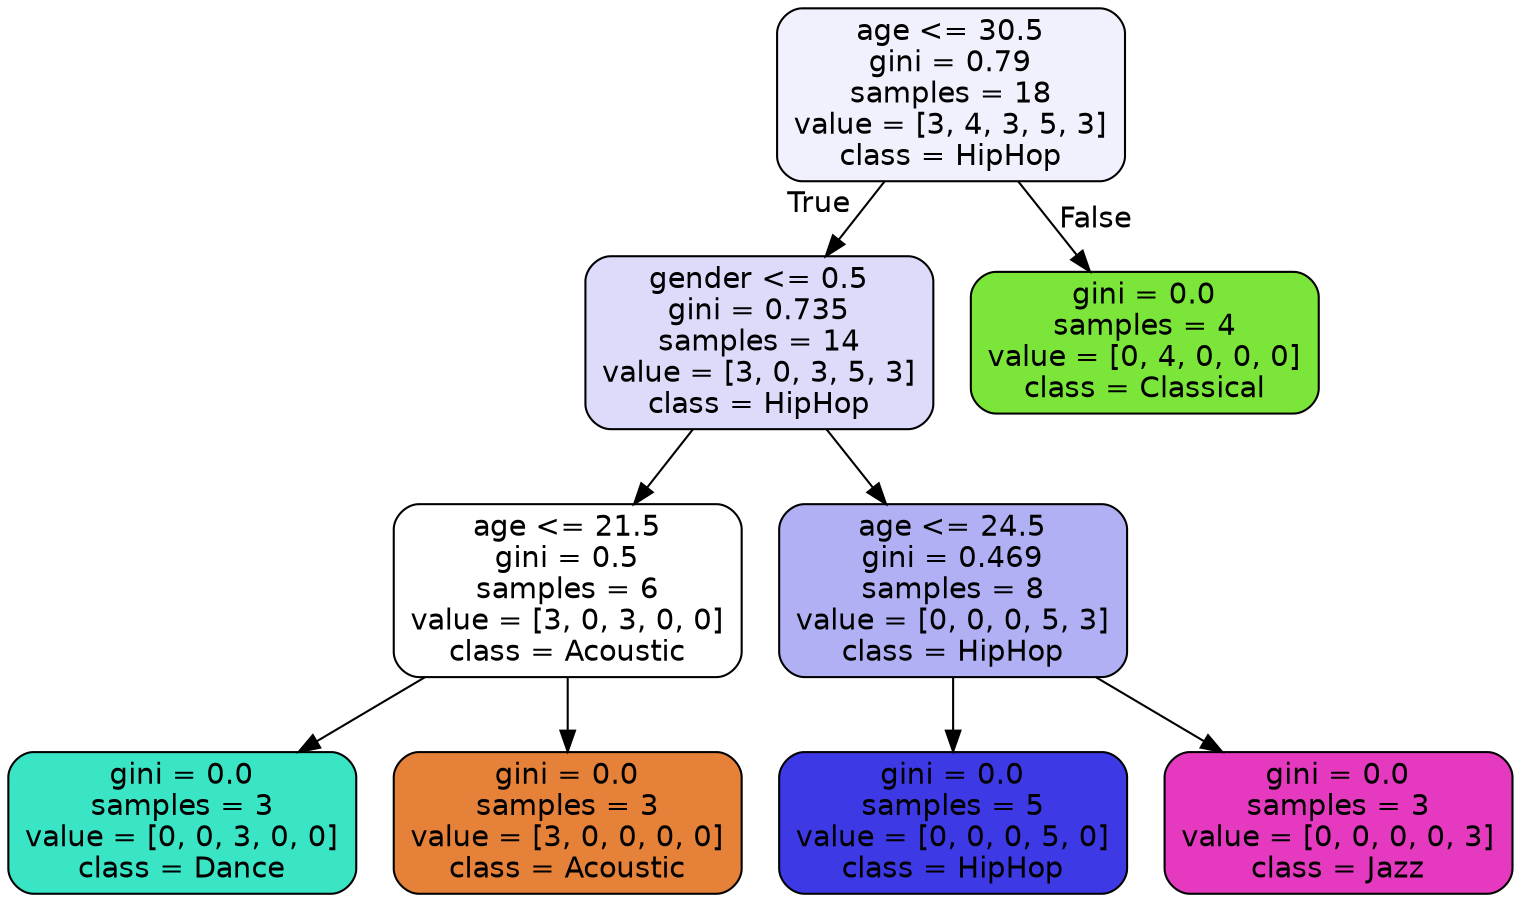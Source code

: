 digraph Tree {
node [shape=box, style="filled, rounded", color="black", fontname="helvetica"] ;
edge [fontname="helvetica"] ;
0 [label="age <= 30.5\ngini = 0.79\nsamples = 18\nvalue = [3, 4, 3, 5, 3]\nclass = HipHop", fillcolor="#f1f1fd"] ;
1 [label="gender <= 0.5\ngini = 0.735\nsamples = 14\nvalue = [3, 0, 3, 5, 3]\nclass = HipHop", fillcolor="#dcdbfa"] ;
0 -> 1 [labeldistance=2.5, labelangle=45, headlabel="True"] ;
2 [label="age <= 21.5\ngini = 0.5\nsamples = 6\nvalue = [3, 0, 3, 0, 0]\nclass = Acoustic", fillcolor="#ffffff"] ;
1 -> 2 ;
3 [label="gini = 0.0\nsamples = 3\nvalue = [0, 0, 3, 0, 0]\nclass = Dance", fillcolor="#39e5c5"] ;
2 -> 3 ;
4 [label="gini = 0.0\nsamples = 3\nvalue = [3, 0, 0, 0, 0]\nclass = Acoustic", fillcolor="#e58139"] ;
2 -> 4 ;
5 [label="age <= 24.5\ngini = 0.469\nsamples = 8\nvalue = [0, 0, 0, 5, 3]\nclass = HipHop", fillcolor="#b1b0f5"] ;
1 -> 5 ;
6 [label="gini = 0.0\nsamples = 5\nvalue = [0, 0, 0, 5, 0]\nclass = HipHop", fillcolor="#3c39e5"] ;
5 -> 6 ;
7 [label="gini = 0.0\nsamples = 3\nvalue = [0, 0, 0, 0, 3]\nclass = Jazz", fillcolor="#e539c0"] ;
5 -> 7 ;
8 [label="gini = 0.0\nsamples = 4\nvalue = [0, 4, 0, 0, 0]\nclass = Classical", fillcolor="#7be539"] ;
0 -> 8 [labeldistance=2.5, labelangle=-45, headlabel="False"] ;
}
